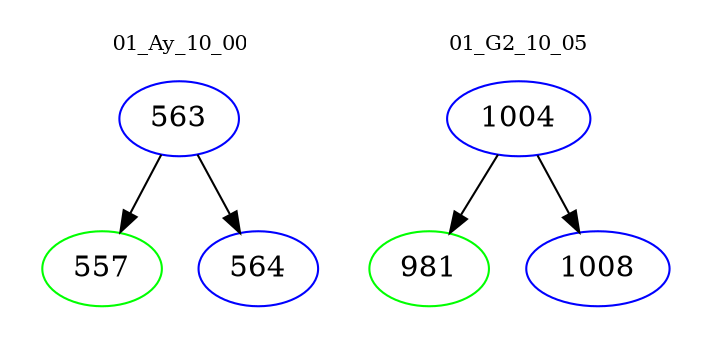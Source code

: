 digraph{
subgraph cluster_0 {
color = white
label = "01_Ay_10_00";
fontsize=10;
T0_563 [label="563", color="blue"]
T0_563 -> T0_557 [color="black"]
T0_557 [label="557", color="green"]
T0_563 -> T0_564 [color="black"]
T0_564 [label="564", color="blue"]
}
subgraph cluster_1 {
color = white
label = "01_G2_10_05";
fontsize=10;
T1_1004 [label="1004", color="blue"]
T1_1004 -> T1_981 [color="black"]
T1_981 [label="981", color="green"]
T1_1004 -> T1_1008 [color="black"]
T1_1008 [label="1008", color="blue"]
}
}

